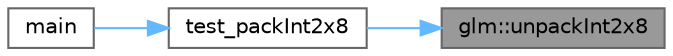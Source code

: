 digraph "glm::unpackInt2x8"
{
 // LATEX_PDF_SIZE
  bgcolor="transparent";
  edge [fontname=Helvetica,fontsize=10,labelfontname=Helvetica,labelfontsize=10];
  node [fontname=Helvetica,fontsize=10,shape=box,height=0.2,width=0.4];
  rankdir="RL";
  Node1 [id="Node000001",label="glm::unpackInt2x8",height=0.2,width=0.4,color="gray40", fillcolor="grey60", style="filled", fontcolor="black",tooltip=" "];
  Node1 -> Node2 [id="edge3_Node000001_Node000002",dir="back",color="steelblue1",style="solid",tooltip=" "];
  Node2 [id="Node000002",label="test_packInt2x8",height=0.2,width=0.4,color="grey40", fillcolor="white", style="filled",URL="$_classes_2lib_2glm_2test_2gtc_2gtc__packing_8cpp.html#aa064631e12d4ee56ecd772ebcbf55d48",tooltip=" "];
  Node2 -> Node3 [id="edge4_Node000002_Node000003",dir="back",color="steelblue1",style="solid",tooltip=" "];
  Node3 [id="Node000003",label="main",height=0.2,width=0.4,color="grey40", fillcolor="white", style="filled",URL="$_classes_2lib_2glm_2test_2gtc_2gtc__packing_8cpp.html#ae66f6b31b5ad750f1fe042a706a4e3d4",tooltip=" "];
}
